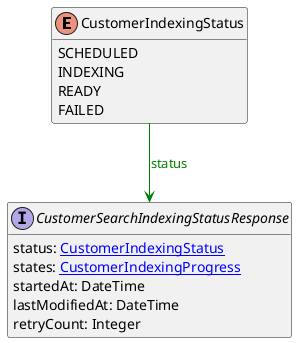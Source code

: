 @startuml

hide methods
enum CustomerIndexingStatus {
    SCHEDULED
    INDEXING
    READY
    FAILED
}
interface CustomerSearchIndexingStatusResponse [[CustomerSearchIndexingStatusResponse.svg]]  {
    status: [[CustomerIndexingStatus.svg CustomerIndexingStatus]]
    states: [[CustomerIndexingProgress.svg CustomerIndexingProgress]]
    startedAt: DateTime
    lastModifiedAt: DateTime
    retryCount: Integer
}
CustomerIndexingStatus --> CustomerSearchIndexingStatusResponse #green;text:green : "status"
@enduml

